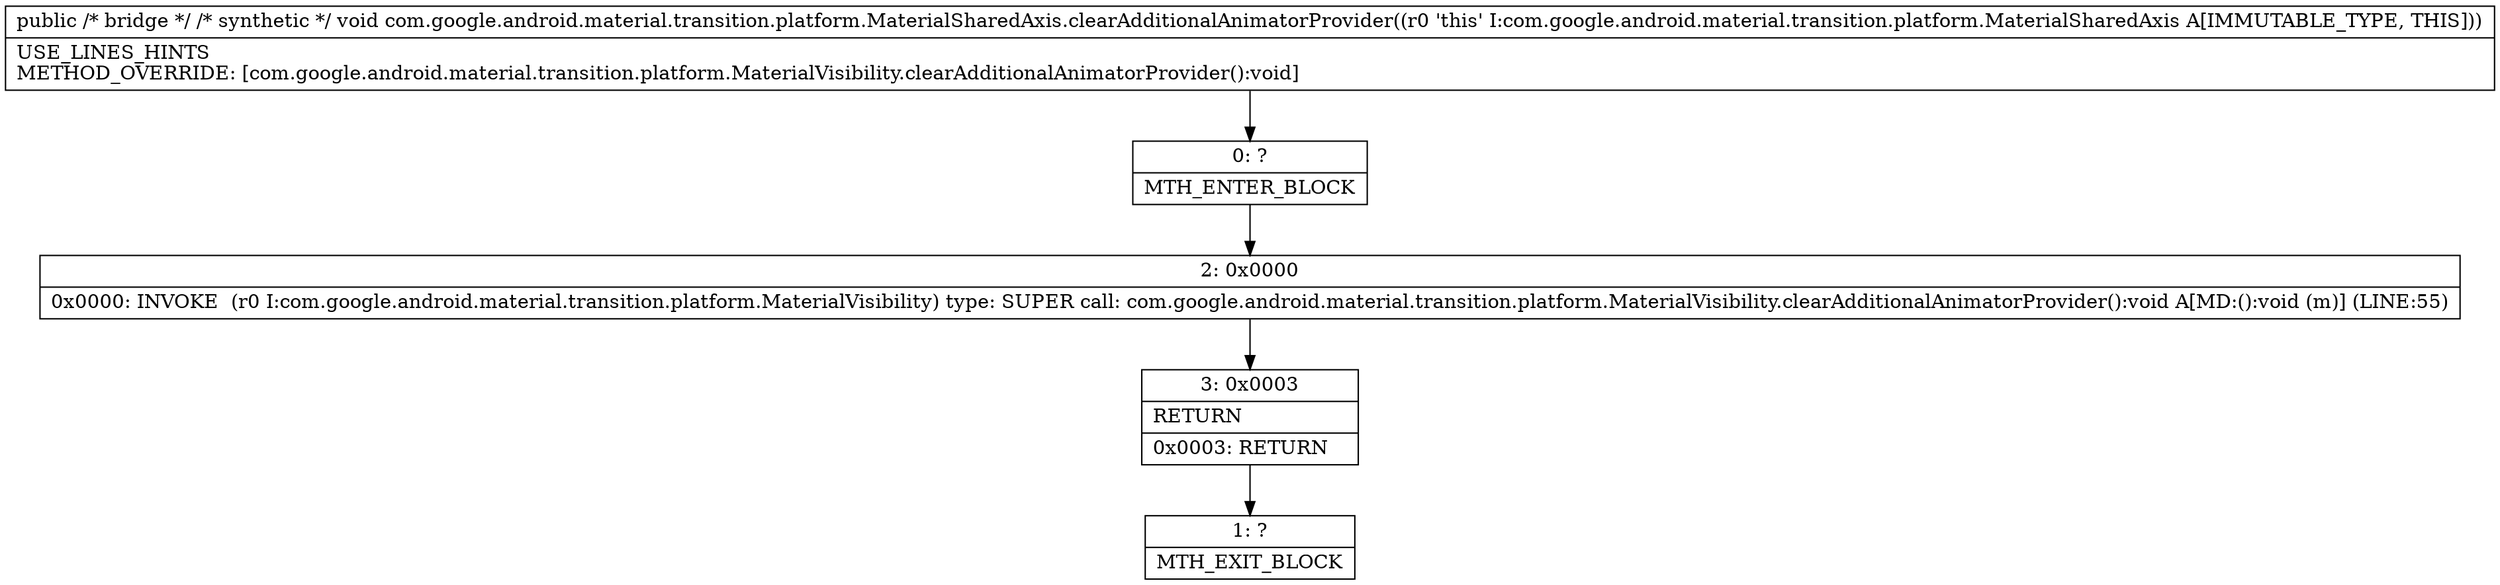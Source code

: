 digraph "CFG forcom.google.android.material.transition.platform.MaterialSharedAxis.clearAdditionalAnimatorProvider()V" {
Node_0 [shape=record,label="{0\:\ ?|MTH_ENTER_BLOCK\l}"];
Node_2 [shape=record,label="{2\:\ 0x0000|0x0000: INVOKE  (r0 I:com.google.android.material.transition.platform.MaterialVisibility) type: SUPER call: com.google.android.material.transition.platform.MaterialVisibility.clearAdditionalAnimatorProvider():void A[MD:():void (m)] (LINE:55)\l}"];
Node_3 [shape=record,label="{3\:\ 0x0003|RETURN\l|0x0003: RETURN   \l}"];
Node_1 [shape=record,label="{1\:\ ?|MTH_EXIT_BLOCK\l}"];
MethodNode[shape=record,label="{public \/* bridge *\/ \/* synthetic *\/ void com.google.android.material.transition.platform.MaterialSharedAxis.clearAdditionalAnimatorProvider((r0 'this' I:com.google.android.material.transition.platform.MaterialSharedAxis A[IMMUTABLE_TYPE, THIS]))  | USE_LINES_HINTS\lMETHOD_OVERRIDE: [com.google.android.material.transition.platform.MaterialVisibility.clearAdditionalAnimatorProvider():void]\l}"];
MethodNode -> Node_0;Node_0 -> Node_2;
Node_2 -> Node_3;
Node_3 -> Node_1;
}

